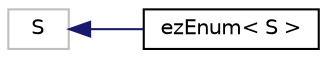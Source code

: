 digraph "Graphical Class Hierarchy"
{
 // LATEX_PDF_SIZE
  edge [fontname="Helvetica",fontsize="10",labelfontname="Helvetica",labelfontsize="10"];
  node [fontname="Helvetica",fontsize="10",shape=record];
  rankdir="LR";
  Node4151 [label="S",height=0.2,width=0.4,color="grey75", fillcolor="white", style="filled",tooltip=" "];
  Node4151 -> Node0 [dir="back",color="midnightblue",fontsize="10",style="solid",fontname="Helvetica"];
  Node0 [label="ezEnum\< S \>",height=0.2,width=0.4,color="black", fillcolor="white", style="filled",URL="$d6/dd9/structez_enum.htm",tooltip=" "];
}
